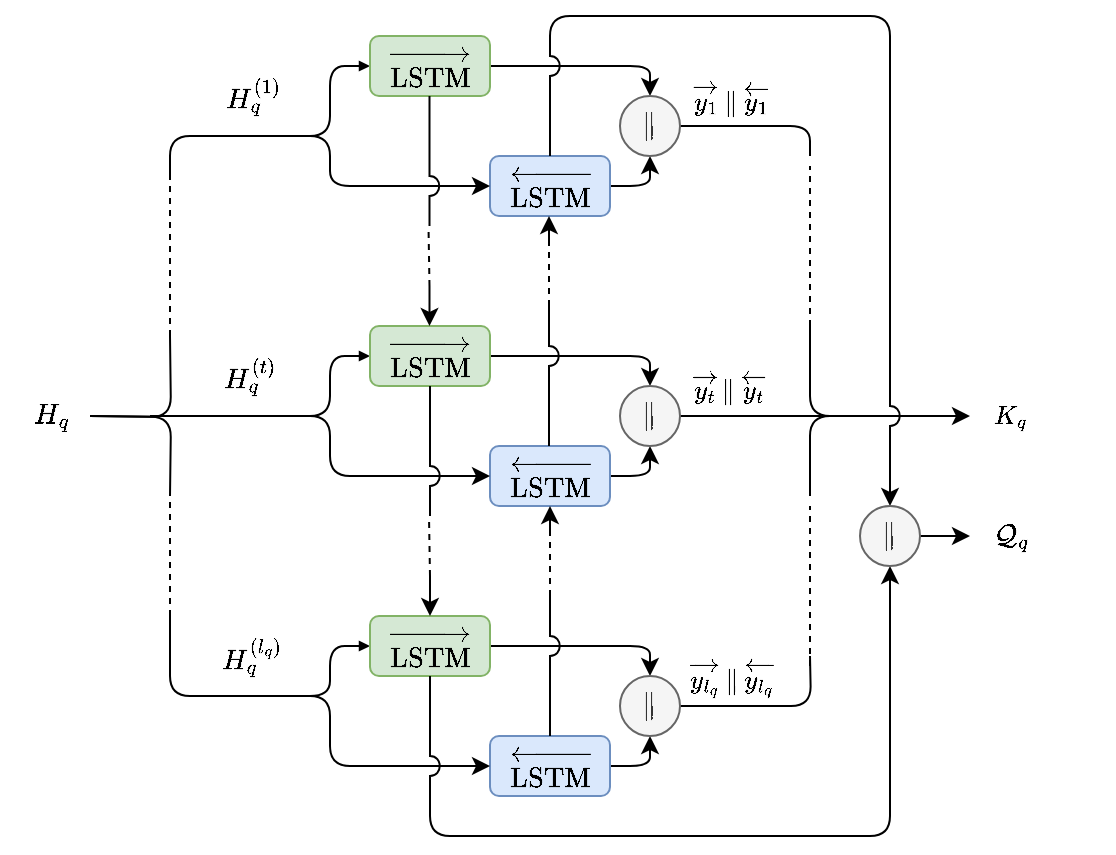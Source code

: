 <mxfile version="14.0.4" type="github">
  <diagram id="ltEULJLLvogZ89pORJv0" name="Page-1">
    <mxGraphModel dx="556" dy="529" grid="1" gridSize="10" guides="1" tooltips="1" connect="1" arrows="1" fold="1" page="1" pageScale="1" pageWidth="850" pageHeight="1100" math="1" shadow="0">
      <root>
        <mxCell id="0" />
        <mxCell id="1" parent="0" />
        <mxCell id="qVPC-9UD2aIQqUdPAprL-5" value="" style="edgeStyle=orthogonalEdgeStyle;rounded=1;orthogonalLoop=1;jettySize=auto;html=1;startArrow=block;startFill=1;startSize=3;endArrow=none;endFill=0;endSize=3;strokeColor=#000000;strokeWidth=1;fontSize=12;labelBackgroundColor=none;labelPosition=left;verticalLabelPosition=middle;align=right;verticalAlign=middle;exitX=0;exitY=0.5;exitDx=0;exitDy=0;" edge="1" parent="1" source="qVPC-9UD2aIQqUdPAprL-105">
          <mxGeometry y="-40" as="geometry">
            <mxPoint x="160" y="260" as="targetPoint" />
            <mxPoint x="250" y="220" as="sourcePoint" />
            <mxPoint x="-65" y="60" as="offset" />
            <Array as="points">
              <mxPoint x="240" y="205" />
              <mxPoint x="240" y="240" />
              <mxPoint x="160" y="240" />
            </Array>
          </mxGeometry>
        </mxCell>
        <mxCell id="qVPC-9UD2aIQqUdPAprL-35" value="&lt;span style=&quot;font-size: 12px ; text-align: right&quot;&gt;$$H^{(1)}_q$$&lt;/span&gt;" style="edgeLabel;html=1;align=center;verticalAlign=middle;resizable=0;points=[];labelBackgroundColor=none;" vertex="1" connectable="0" parent="qVPC-9UD2aIQqUdPAprL-5">
          <mxGeometry relative="1" as="geometry">
            <mxPoint x="-17" y="-20" as="offset" />
          </mxGeometry>
        </mxCell>
        <mxCell id="qVPC-9UD2aIQqUdPAprL-30" value="" style="edgeStyle=orthogonalEdgeStyle;rounded=1;orthogonalLoop=1;jettySize=auto;html=1;startArrow=block;startFill=1;startSize=3;endArrow=none;endFill=0;endSize=3;strokeColor=#000000;strokeWidth=1;fontSize=12;labelBackgroundColor=none;labelPosition=left;verticalLabelPosition=middle;align=right;verticalAlign=middle;exitX=0;exitY=0.5;exitDx=0;exitDy=0;" edge="1" parent="1" source="qVPC-9UD2aIQqUdPAprL-51">
          <mxGeometry y="40" as="geometry">
            <mxPoint x="160" y="480" as="targetPoint" />
            <mxPoint x="190" y="540" as="sourcePoint" />
            <mxPoint x="-30" as="offset" />
            <Array as="points">
              <mxPoint x="240" y="495" />
              <mxPoint x="240" y="520" />
              <mxPoint x="160" y="520" />
            </Array>
          </mxGeometry>
        </mxCell>
        <mxCell id="qVPC-9UD2aIQqUdPAprL-40" value="&lt;span style=&quot;font-size: 12px ; text-align: right&quot;&gt;$$H^{(l_q)}_q$$&lt;/span&gt;" style="edgeLabel;html=1;align=center;verticalAlign=middle;resizable=0;points=[];labelBackgroundColor=none;" vertex="1" connectable="0" parent="qVPC-9UD2aIQqUdPAprL-30">
          <mxGeometry relative="1" as="geometry">
            <mxPoint x="-2" y="-20" as="offset" />
          </mxGeometry>
        </mxCell>
        <mxCell id="qVPC-9UD2aIQqUdPAprL-31" value="" style="edgeStyle=orthogonalEdgeStyle;rounded=1;orthogonalLoop=1;jettySize=auto;html=1;startArrow=block;startFill=1;startSize=3;endArrow=none;endFill=0;endSize=3;strokeColor=#000000;strokeWidth=1;fontSize=12;labelBackgroundColor=none;labelPosition=left;verticalLabelPosition=middle;align=right;verticalAlign=middle;exitX=0;exitY=0.5;exitDx=0;exitDy=0;" edge="1" parent="1" source="qVPC-9UD2aIQqUdPAprL-93">
          <mxGeometry x="30" as="geometry">
            <mxPoint x="150" y="380" as="targetPoint" />
            <mxPoint x="240" y="380" as="sourcePoint" />
            <mxPoint x="-30" as="offset" />
            <Array as="points">
              <mxPoint x="240" y="350" />
              <mxPoint x="240" y="380" />
            </Array>
          </mxGeometry>
        </mxCell>
        <mxCell id="qVPC-9UD2aIQqUdPAprL-39" value="&lt;span style=&quot;font-size: 12px ; text-align: right&quot;&gt;$$H^{(t)}_q$$&lt;/span&gt;" style="edgeLabel;html=1;align=center;verticalAlign=middle;resizable=0;points=[];labelBackgroundColor=none;" vertex="1" connectable="0" parent="qVPC-9UD2aIQqUdPAprL-31">
          <mxGeometry relative="1" as="geometry">
            <mxPoint x="-20" y="-20" as="offset" />
          </mxGeometry>
        </mxCell>
        <mxCell id="qVPC-9UD2aIQqUdPAprL-32" value="" style="endArrow=none;dashed=1;html=1;" edge="1" parent="1">
          <mxGeometry width="50" height="50" relative="1" as="geometry">
            <mxPoint x="160" y="340" as="sourcePoint" />
            <mxPoint x="160" y="260" as="targetPoint" />
          </mxGeometry>
        </mxCell>
        <mxCell id="qVPC-9UD2aIQqUdPAprL-84" style="edgeStyle=orthogonalEdgeStyle;rounded=1;orthogonalLoop=1;jettySize=auto;html=1;exitX=1;exitY=0.5;exitDx=0;exitDy=0;entryX=0.5;entryY=1;entryDx=0;entryDy=0;" edge="1" parent="1" source="qVPC-9UD2aIQqUdPAprL-41" target="qVPC-9UD2aIQqUdPAprL-81">
          <mxGeometry relative="1" as="geometry" />
        </mxCell>
        <mxCell id="qVPC-9UD2aIQqUdPAprL-41" value="$$\overleftarrow{\text{LSTM}}$$" style="rounded=1;whiteSpace=wrap;html=1;labelBackgroundColor=none;fillColor=#dae8fc;strokeColor=#6c8ebf;" vertex="1" parent="1">
          <mxGeometry x="320" y="540" width="60" height="30" as="geometry" />
        </mxCell>
        <mxCell id="qVPC-9UD2aIQqUdPAprL-87" style="edgeStyle=orthogonalEdgeStyle;rounded=1;orthogonalLoop=1;jettySize=auto;html=1;exitX=1;exitY=0.5;exitDx=0;exitDy=0;entryX=0.5;entryY=0;entryDx=0;entryDy=0;" edge="1" parent="1" source="qVPC-9UD2aIQqUdPAprL-51" target="qVPC-9UD2aIQqUdPAprL-81">
          <mxGeometry relative="1" as="geometry">
            <Array as="points">
              <mxPoint x="400" y="495" />
            </Array>
          </mxGeometry>
        </mxCell>
        <mxCell id="qVPC-9UD2aIQqUdPAprL-51" value="$$\overrightarrow{\text{LSTM}}$$" style="rounded=1;whiteSpace=wrap;html=1;labelBackgroundColor=none;fillColor=#d5e8d4;strokeColor=#82b366;" vertex="1" parent="1">
          <mxGeometry x="260" y="480" width="60" height="30" as="geometry" />
        </mxCell>
        <mxCell id="qVPC-9UD2aIQqUdPAprL-54" value="" style="endArrow=classic;html=1;edgeStyle=orthogonalEdgeStyle;entryX=0;entryY=0.5;entryDx=0;entryDy=0;" edge="1" parent="1" target="qVPC-9UD2aIQqUdPAprL-41">
          <mxGeometry width="50" height="50" relative="1" as="geometry">
            <mxPoint x="200" y="520" as="sourcePoint" />
            <mxPoint x="300" y="555" as="targetPoint" />
            <Array as="points">
              <mxPoint x="210" y="520" />
              <mxPoint x="240" y="520" />
              <mxPoint x="240" y="555" />
            </Array>
          </mxGeometry>
        </mxCell>
        <mxCell id="qVPC-9UD2aIQqUdPAprL-134" style="edgeStyle=orthogonalEdgeStyle;rounded=1;jumpStyle=arc;jumpSize=10;orthogonalLoop=1;jettySize=auto;html=1;exitX=1;exitY=0.5;exitDx=0;exitDy=0;labelBackgroundColor=none;endArrow=none;endFill=0;" edge="1" parent="1" source="qVPC-9UD2aIQqUdPAprL-81">
          <mxGeometry relative="1" as="geometry">
            <mxPoint x="480" y="500" as="targetPoint" />
          </mxGeometry>
        </mxCell>
        <mxCell id="qVPC-9UD2aIQqUdPAprL-138" value="$$\overrightarrow{y_{l_q}} \mathbin \Vert \overleftarrow{y_{l_q}}$$" style="edgeLabel;html=1;align=center;verticalAlign=middle;resizable=0;points=[];labelBackgroundColor=none;" vertex="1" connectable="0" parent="qVPC-9UD2aIQqUdPAprL-134">
          <mxGeometry x="-0.578" y="-1" relative="1" as="geometry">
            <mxPoint x="6" y="-16" as="offset" />
          </mxGeometry>
        </mxCell>
        <mxCell id="qVPC-9UD2aIQqUdPAprL-81" value="$$\mathbin\Vert$$" style="ellipse;whiteSpace=wrap;html=1;labelBackgroundColor=none;fillColor=#f5f5f5;strokeColor=#666666;fontColor=#333333;" vertex="1" parent="1">
          <mxGeometry x="385" y="510" width="30" height="30" as="geometry" />
        </mxCell>
        <mxCell id="qVPC-9UD2aIQqUdPAprL-89" style="edgeStyle=orthogonalEdgeStyle;rounded=1;orthogonalLoop=1;jettySize=auto;html=1;exitX=1;exitY=0.5;exitDx=0;exitDy=0;entryX=0.5;entryY=1;entryDx=0;entryDy=0;" edge="1" parent="1" source="qVPC-9UD2aIQqUdPAprL-90" target="qVPC-9UD2aIQqUdPAprL-95">
          <mxGeometry relative="1" as="geometry" />
        </mxCell>
        <mxCell id="qVPC-9UD2aIQqUdPAprL-90" value="$$\overleftarrow{\text{LSTM}}$$" style="rounded=1;whiteSpace=wrap;html=1;labelBackgroundColor=none;fillColor=#dae8fc;strokeColor=#6c8ebf;" vertex="1" parent="1">
          <mxGeometry x="320" y="395" width="60" height="30" as="geometry" />
        </mxCell>
        <mxCell id="qVPC-9UD2aIQqUdPAprL-92" style="edgeStyle=orthogonalEdgeStyle;rounded=1;orthogonalLoop=1;jettySize=auto;html=1;exitX=1;exitY=0.5;exitDx=0;exitDy=0;entryX=0.5;entryY=0;entryDx=0;entryDy=0;" edge="1" parent="1" source="qVPC-9UD2aIQqUdPAprL-93" target="qVPC-9UD2aIQqUdPAprL-95">
          <mxGeometry relative="1" as="geometry">
            <Array as="points">
              <mxPoint x="400" y="350" />
            </Array>
          </mxGeometry>
        </mxCell>
        <mxCell id="qVPC-9UD2aIQqUdPAprL-93" value="$$\overrightarrow{\text{LSTM}}$$" style="rounded=1;whiteSpace=wrap;html=1;labelBackgroundColor=none;fillColor=#d5e8d4;strokeColor=#82b366;" vertex="1" parent="1">
          <mxGeometry x="260" y="335" width="60" height="30" as="geometry" />
        </mxCell>
        <mxCell id="qVPC-9UD2aIQqUdPAprL-94" value="&lt;span&gt;$$\overrightarrow{y_t} \mathbin\Vert \overleftarrow{y_t}&lt;br&gt;$$&lt;/span&gt;" style="edgeLabel;html=1;align=center;verticalAlign=middle;resizable=0;points=[];labelBackgroundColor=none;" vertex="1" connectable="0" parent="1">
          <mxGeometry x="440" y="365" as="geometry" />
        </mxCell>
        <mxCell id="qVPC-9UD2aIQqUdPAprL-101" style="edgeStyle=none;rounded=1;jumpStyle=arc;jumpSize=10;orthogonalLoop=1;jettySize=auto;html=1;exitX=1;exitY=0.5;exitDx=0;exitDy=0;" edge="1" parent="1" source="qVPC-9UD2aIQqUdPAprL-95">
          <mxGeometry relative="1" as="geometry">
            <mxPoint x="560" y="380" as="targetPoint" />
          </mxGeometry>
        </mxCell>
        <mxCell id="qVPC-9UD2aIQqUdPAprL-157" value="$$K_q$$" style="edgeLabel;html=1;align=center;verticalAlign=middle;resizable=0;points=[];labelBackgroundColor=none;" vertex="1" connectable="0" parent="qVPC-9UD2aIQqUdPAprL-101">
          <mxGeometry x="0.752" y="1" relative="1" as="geometry">
            <mxPoint x="38" y="1" as="offset" />
          </mxGeometry>
        </mxCell>
        <mxCell id="qVPC-9UD2aIQqUdPAprL-95" value="$$\mathbin\Vert$$" style="ellipse;whiteSpace=wrap;html=1;labelBackgroundColor=none;fillColor=#f5f5f5;strokeColor=#666666;fontColor=#333333;" vertex="1" parent="1">
          <mxGeometry x="385" y="365" width="30" height="30" as="geometry" />
        </mxCell>
        <mxCell id="qVPC-9UD2aIQqUdPAprL-97" value="" style="endArrow=none;html=1;jumpStyle=arc;exitX=0.5;exitY=0;exitDx=0;exitDy=0;jumpSize=10;endFill=0;" edge="1" parent="1" source="qVPC-9UD2aIQqUdPAprL-41">
          <mxGeometry width="50" height="50" relative="1" as="geometry">
            <mxPoint x="450" y="490" as="sourcePoint" />
            <mxPoint x="350" y="470" as="targetPoint" />
          </mxGeometry>
        </mxCell>
        <mxCell id="qVPC-9UD2aIQqUdPAprL-98" value="" style="endArrow=classic;html=1;edgeStyle=orthogonalEdgeStyle;entryX=0;entryY=0.5;entryDx=0;entryDy=0;" edge="1" parent="1" target="qVPC-9UD2aIQqUdPAprL-90">
          <mxGeometry width="50" height="50" relative="1" as="geometry">
            <mxPoint x="200" y="380" as="sourcePoint" />
            <mxPoint x="320" y="415" as="targetPoint" />
            <Array as="points">
              <mxPoint x="240" y="380" />
              <mxPoint x="240" y="410" />
            </Array>
          </mxGeometry>
        </mxCell>
        <mxCell id="qVPC-9UD2aIQqUdPAprL-99" value="" style="endArrow=none;html=1;jumpStyle=arc;exitX=0.5;exitY=1;exitDx=0;exitDy=0;jumpSize=10;endFill=0;" edge="1" parent="1" source="qVPC-9UD2aIQqUdPAprL-93">
          <mxGeometry width="50" height="50" relative="1" as="geometry">
            <mxPoint x="360" y="510" as="sourcePoint" />
            <mxPoint x="290" y="430" as="targetPoint" />
          </mxGeometry>
        </mxCell>
        <mxCell id="qVPC-9UD2aIQqUdPAprL-100" value="" style="endArrow=classic;html=1;jumpStyle=arc;exitX=0.5;exitY=1;exitDx=0;exitDy=0;jumpSize=10;edgeStyle=orthogonalEdgeStyle;entryX=0.5;entryY=1;entryDx=0;entryDy=0;" edge="1" parent="1" source="qVPC-9UD2aIQqUdPAprL-51" target="qVPC-9UD2aIQqUdPAprL-155">
          <mxGeometry width="50" height="50" relative="1" as="geometry">
            <mxPoint x="370" y="560" as="sourcePoint" />
            <mxPoint x="500" y="610" as="targetPoint" />
            <Array as="points">
              <mxPoint x="290" y="590" />
              <mxPoint x="520" y="590" />
            </Array>
          </mxGeometry>
        </mxCell>
        <mxCell id="qVPC-9UD2aIQqUdPAprL-102" style="edgeStyle=orthogonalEdgeStyle;rounded=1;orthogonalLoop=1;jettySize=auto;html=1;exitX=1;exitY=0.5;exitDx=0;exitDy=0;entryX=0.5;entryY=1;entryDx=0;entryDy=0;" edge="1" parent="1" source="qVPC-9UD2aIQqUdPAprL-103" target="qVPC-9UD2aIQqUdPAprL-107">
          <mxGeometry relative="1" as="geometry" />
        </mxCell>
        <mxCell id="qVPC-9UD2aIQqUdPAprL-103" value="$$\overleftarrow{\text{LSTM}}$$" style="rounded=1;whiteSpace=wrap;html=1;labelBackgroundColor=none;fillColor=#dae8fc;strokeColor=#6c8ebf;" vertex="1" parent="1">
          <mxGeometry x="320" y="250" width="60" height="30" as="geometry" />
        </mxCell>
        <mxCell id="qVPC-9UD2aIQqUdPAprL-104" style="edgeStyle=orthogonalEdgeStyle;rounded=1;orthogonalLoop=1;jettySize=auto;html=1;exitX=1;exitY=0.5;exitDx=0;exitDy=0;entryX=0.5;entryY=0;entryDx=0;entryDy=0;" edge="1" parent="1" source="qVPC-9UD2aIQqUdPAprL-105" target="qVPC-9UD2aIQqUdPAprL-107">
          <mxGeometry relative="1" as="geometry">
            <Array as="points">
              <mxPoint x="400" y="205" />
            </Array>
          </mxGeometry>
        </mxCell>
        <mxCell id="qVPC-9UD2aIQqUdPAprL-105" value="$$\overrightarrow{\text{LSTM}}$$" style="rounded=1;whiteSpace=wrap;html=1;labelBackgroundColor=none;fillColor=#d5e8d4;strokeColor=#82b366;" vertex="1" parent="1">
          <mxGeometry x="260" y="190" width="60" height="30" as="geometry" />
        </mxCell>
        <mxCell id="qVPC-9UD2aIQqUdPAprL-106" value="&lt;span&gt;$$\overrightarrow{y_1} \mathbin\Vert \overleftarrow{y_1}&lt;br&gt;$$&lt;/span&gt;" style="edgeLabel;html=1;align=center;verticalAlign=middle;resizable=0;points=[];labelBackgroundColor=none;" vertex="1" connectable="0" parent="1">
          <mxGeometry x="440" y="220" as="geometry" />
        </mxCell>
        <mxCell id="qVPC-9UD2aIQqUdPAprL-129" style="edgeStyle=orthogonalEdgeStyle;rounded=1;jumpStyle=arc;jumpSize=10;orthogonalLoop=1;jettySize=auto;html=1;exitX=1;exitY=0.5;exitDx=0;exitDy=0;labelBackgroundColor=none;endArrow=none;endFill=0;" edge="1" parent="1" source="qVPC-9UD2aIQqUdPAprL-107">
          <mxGeometry relative="1" as="geometry">
            <mxPoint x="480" y="250" as="targetPoint" />
            <Array as="points">
              <mxPoint x="480" y="235" />
            </Array>
          </mxGeometry>
        </mxCell>
        <mxCell id="qVPC-9UD2aIQqUdPAprL-107" value="$$\mathbin\Vert$$" style="ellipse;whiteSpace=wrap;html=1;labelBackgroundColor=none;fillColor=#f5f5f5;strokeColor=#666666;fontColor=#333333;" vertex="1" parent="1">
          <mxGeometry x="385" y="220" width="30" height="30" as="geometry" />
        </mxCell>
        <mxCell id="qVPC-9UD2aIQqUdPAprL-108" value="" style="endArrow=classic;html=1;edgeStyle=orthogonalEdgeStyle;entryX=0;entryY=0.5;entryDx=0;entryDy=0;" edge="1" parent="1" target="qVPC-9UD2aIQqUdPAprL-103">
          <mxGeometry width="50" height="50" relative="1" as="geometry">
            <mxPoint x="200" y="240" as="sourcePoint" />
            <mxPoint x="320" y="270" as="targetPoint" />
            <Array as="points">
              <mxPoint x="240" y="240" />
              <mxPoint x="240" y="265" />
            </Array>
          </mxGeometry>
        </mxCell>
        <mxCell id="qVPC-9UD2aIQqUdPAprL-110" value="" style="endArrow=classic;html=1;jumpStyle=arc;exitX=0.5;exitY=0;exitDx=0;exitDy=0;jumpSize=10;edgeStyle=orthogonalEdgeStyle;entryX=0.5;entryY=0;entryDx=0;entryDy=0;" edge="1" parent="1" source="qVPC-9UD2aIQqUdPAprL-103" target="qVPC-9UD2aIQqUdPAprL-155">
          <mxGeometry width="50" height="50" relative="1" as="geometry">
            <mxPoint x="310" y="385" as="sourcePoint" />
            <mxPoint x="520" y="220" as="targetPoint" />
            <Array as="points">
              <mxPoint x="350" y="180" />
              <mxPoint x="520" y="180" />
            </Array>
          </mxGeometry>
        </mxCell>
        <mxCell id="qVPC-9UD2aIQqUdPAprL-112" value="" style="endArrow=none;dashed=1;html=1;" edge="1" parent="1">
          <mxGeometry width="50" height="50" relative="1" as="geometry">
            <mxPoint x="160" y="480" as="sourcePoint" />
            <mxPoint x="160" y="420" as="targetPoint" />
          </mxGeometry>
        </mxCell>
        <mxCell id="qVPC-9UD2aIQqUdPAprL-113" value="&lt;span style=&quot;font-size: 12px ; text-align: right&quot;&gt;$$H_q$$&lt;/span&gt;" style="endArrow=none;html=1;edgeStyle=orthogonalEdgeStyle;labelBackgroundColor=none;" edge="1" parent="1">
          <mxGeometry x="-1" y="-20" width="50" height="50" relative="1" as="geometry">
            <mxPoint x="120" y="380" as="sourcePoint" />
            <mxPoint x="160" y="420" as="targetPoint" />
            <mxPoint x="-20" y="-20" as="offset" />
          </mxGeometry>
        </mxCell>
        <mxCell id="qVPC-9UD2aIQqUdPAprL-114" value="" style="endArrow=none;html=1;edgeStyle=orthogonalEdgeStyle;labelBackgroundColor=none;" edge="1" parent="1">
          <mxGeometry x="-1" y="-40" width="50" height="50" relative="1" as="geometry">
            <mxPoint x="120" y="380" as="sourcePoint" />
            <mxPoint x="160" y="340" as="targetPoint" />
            <mxPoint x="-40" y="-40" as="offset" />
          </mxGeometry>
        </mxCell>
        <mxCell id="qVPC-9UD2aIQqUdPAprL-122" value="" style="endArrow=none;dashed=1;html=1;labelBackgroundColor=none;" edge="1" parent="1">
          <mxGeometry width="50" height="50" relative="1" as="geometry">
            <mxPoint x="350" y="470" as="sourcePoint" />
            <mxPoint x="350" y="440" as="targetPoint" />
          </mxGeometry>
        </mxCell>
        <mxCell id="qVPC-9UD2aIQqUdPAprL-128" value="" style="endArrow=none;dashed=1;html=1;" edge="1" parent="1">
          <mxGeometry width="50" height="50" relative="1" as="geometry">
            <mxPoint x="480" y="335" as="sourcePoint" />
            <mxPoint x="480" y="255" as="targetPoint" />
          </mxGeometry>
        </mxCell>
        <mxCell id="qVPC-9UD2aIQqUdPAprL-130" value="" style="endArrow=none;dashed=1;html=1;" edge="1" parent="1">
          <mxGeometry width="50" height="50" relative="1" as="geometry">
            <mxPoint x="480" y="505" as="sourcePoint" />
            <mxPoint x="480" y="425" as="targetPoint" />
          </mxGeometry>
        </mxCell>
        <mxCell id="qVPC-9UD2aIQqUdPAprL-132" value="" style="endArrow=none;html=1;labelBackgroundColor=none;edgeStyle=orthogonalEdgeStyle;" edge="1" parent="1">
          <mxGeometry width="50" height="50" relative="1" as="geometry">
            <mxPoint x="480" y="420" as="sourcePoint" />
            <mxPoint x="520" y="380" as="targetPoint" />
            <Array as="points">
              <mxPoint x="480" y="420" />
              <mxPoint x="480" y="380" />
            </Array>
          </mxGeometry>
        </mxCell>
        <mxCell id="qVPC-9UD2aIQqUdPAprL-133" value="" style="endArrow=none;html=1;labelBackgroundColor=none;edgeStyle=orthogonalEdgeStyle;" edge="1" parent="1">
          <mxGeometry width="50" height="50" relative="1" as="geometry">
            <mxPoint x="520" y="380" as="sourcePoint" />
            <mxPoint x="480" y="335" as="targetPoint" />
            <Array as="points">
              <mxPoint x="520" y="380" />
              <mxPoint x="480" y="380" />
            </Array>
          </mxGeometry>
        </mxCell>
        <mxCell id="qVPC-9UD2aIQqUdPAprL-140" value="" style="endArrow=classic;html=1;labelBackgroundColor=none;entryX=0.5;entryY=1;entryDx=0;entryDy=0;" edge="1" parent="1" target="qVPC-9UD2aIQqUdPAprL-90">
          <mxGeometry width="50" height="50" relative="1" as="geometry">
            <mxPoint x="350" y="440" as="sourcePoint" />
            <mxPoint x="390" y="490" as="targetPoint" />
          </mxGeometry>
        </mxCell>
        <mxCell id="qVPC-9UD2aIQqUdPAprL-141" value="" style="endArrow=none;dashed=1;html=1;labelBackgroundColor=none;" edge="1" parent="1">
          <mxGeometry width="50" height="50" relative="1" as="geometry">
            <mxPoint x="290" y="460" as="sourcePoint" />
            <mxPoint x="289.5" y="430" as="targetPoint" />
          </mxGeometry>
        </mxCell>
        <mxCell id="qVPC-9UD2aIQqUdPAprL-142" value="" style="endArrow=classic;html=1;labelBackgroundColor=none;entryX=0.5;entryY=0;entryDx=0;entryDy=0;" edge="1" parent="1" target="qVPC-9UD2aIQqUdPAprL-51">
          <mxGeometry width="50" height="50" relative="1" as="geometry">
            <mxPoint x="290" y="460" as="sourcePoint" />
            <mxPoint x="360" y="435" as="targetPoint" />
          </mxGeometry>
        </mxCell>
        <mxCell id="qVPC-9UD2aIQqUdPAprL-148" value="" style="endArrow=none;html=1;jumpStyle=arc;exitX=0.5;exitY=0;exitDx=0;exitDy=0;jumpSize=10;endFill=0;" edge="1" parent="1">
          <mxGeometry width="50" height="50" relative="1" as="geometry">
            <mxPoint x="349.5" y="395" as="sourcePoint" />
            <mxPoint x="349.5" y="325" as="targetPoint" />
          </mxGeometry>
        </mxCell>
        <mxCell id="qVPC-9UD2aIQqUdPAprL-149" value="" style="endArrow=none;dashed=1;html=1;labelBackgroundColor=none;" edge="1" parent="1">
          <mxGeometry width="50" height="50" relative="1" as="geometry">
            <mxPoint x="349.5" y="325" as="sourcePoint" />
            <mxPoint x="349.5" y="295" as="targetPoint" />
          </mxGeometry>
        </mxCell>
        <mxCell id="qVPC-9UD2aIQqUdPAprL-150" value="" style="endArrow=classic;html=1;labelBackgroundColor=none;entryX=0.5;entryY=1;entryDx=0;entryDy=0;" edge="1" parent="1">
          <mxGeometry width="50" height="50" relative="1" as="geometry">
            <mxPoint x="349.5" y="295" as="sourcePoint" />
            <mxPoint x="349.5" y="280" as="targetPoint" />
          </mxGeometry>
        </mxCell>
        <mxCell id="qVPC-9UD2aIQqUdPAprL-151" value="" style="endArrow=none;html=1;jumpStyle=arc;exitX=0.5;exitY=1;exitDx=0;exitDy=0;jumpSize=10;endFill=0;" edge="1" parent="1">
          <mxGeometry width="50" height="50" relative="1" as="geometry">
            <mxPoint x="289.75" y="220" as="sourcePoint" />
            <mxPoint x="289.75" y="285" as="targetPoint" />
          </mxGeometry>
        </mxCell>
        <mxCell id="qVPC-9UD2aIQqUdPAprL-152" value="" style="endArrow=none;dashed=1;html=1;labelBackgroundColor=none;" edge="1" parent="1">
          <mxGeometry width="50" height="50" relative="1" as="geometry">
            <mxPoint x="289.75" y="315" as="sourcePoint" />
            <mxPoint x="289.25" y="285" as="targetPoint" />
          </mxGeometry>
        </mxCell>
        <mxCell id="qVPC-9UD2aIQqUdPAprL-153" value="" style="endArrow=classic;html=1;labelBackgroundColor=none;entryX=0.5;entryY=0;entryDx=0;entryDy=0;" edge="1" parent="1">
          <mxGeometry width="50" height="50" relative="1" as="geometry">
            <mxPoint x="289.75" y="315" as="sourcePoint" />
            <mxPoint x="289.75" y="335" as="targetPoint" />
          </mxGeometry>
        </mxCell>
        <mxCell id="qVPC-9UD2aIQqUdPAprL-156" value="&lt;span style=&quot;font-size: 12px&quot;&gt;$$\mathcal{Q}_q$$&lt;/span&gt;" style="edgeStyle=orthogonalEdgeStyle;rounded=1;jumpStyle=arc;jumpSize=10;orthogonalLoop=1;jettySize=auto;html=1;exitX=1;exitY=0.5;exitDx=0;exitDy=0;labelBackgroundColor=none;endArrow=classic;endFill=1;" edge="1" parent="1" source="qVPC-9UD2aIQqUdPAprL-155">
          <mxGeometry x="1" y="20" relative="1" as="geometry">
            <mxPoint x="560" y="440" as="targetPoint" />
            <mxPoint x="20" y="20" as="offset" />
          </mxGeometry>
        </mxCell>
        <mxCell id="qVPC-9UD2aIQqUdPAprL-155" value="$$\mathbin\Vert$$" style="ellipse;whiteSpace=wrap;html=1;labelBackgroundColor=none;fillColor=#f5f5f5;strokeColor=#666666;fontColor=#333333;" vertex="1" parent="1">
          <mxGeometry x="505" y="425" width="30" height="30" as="geometry" />
        </mxCell>
      </root>
    </mxGraphModel>
  </diagram>
</mxfile>
